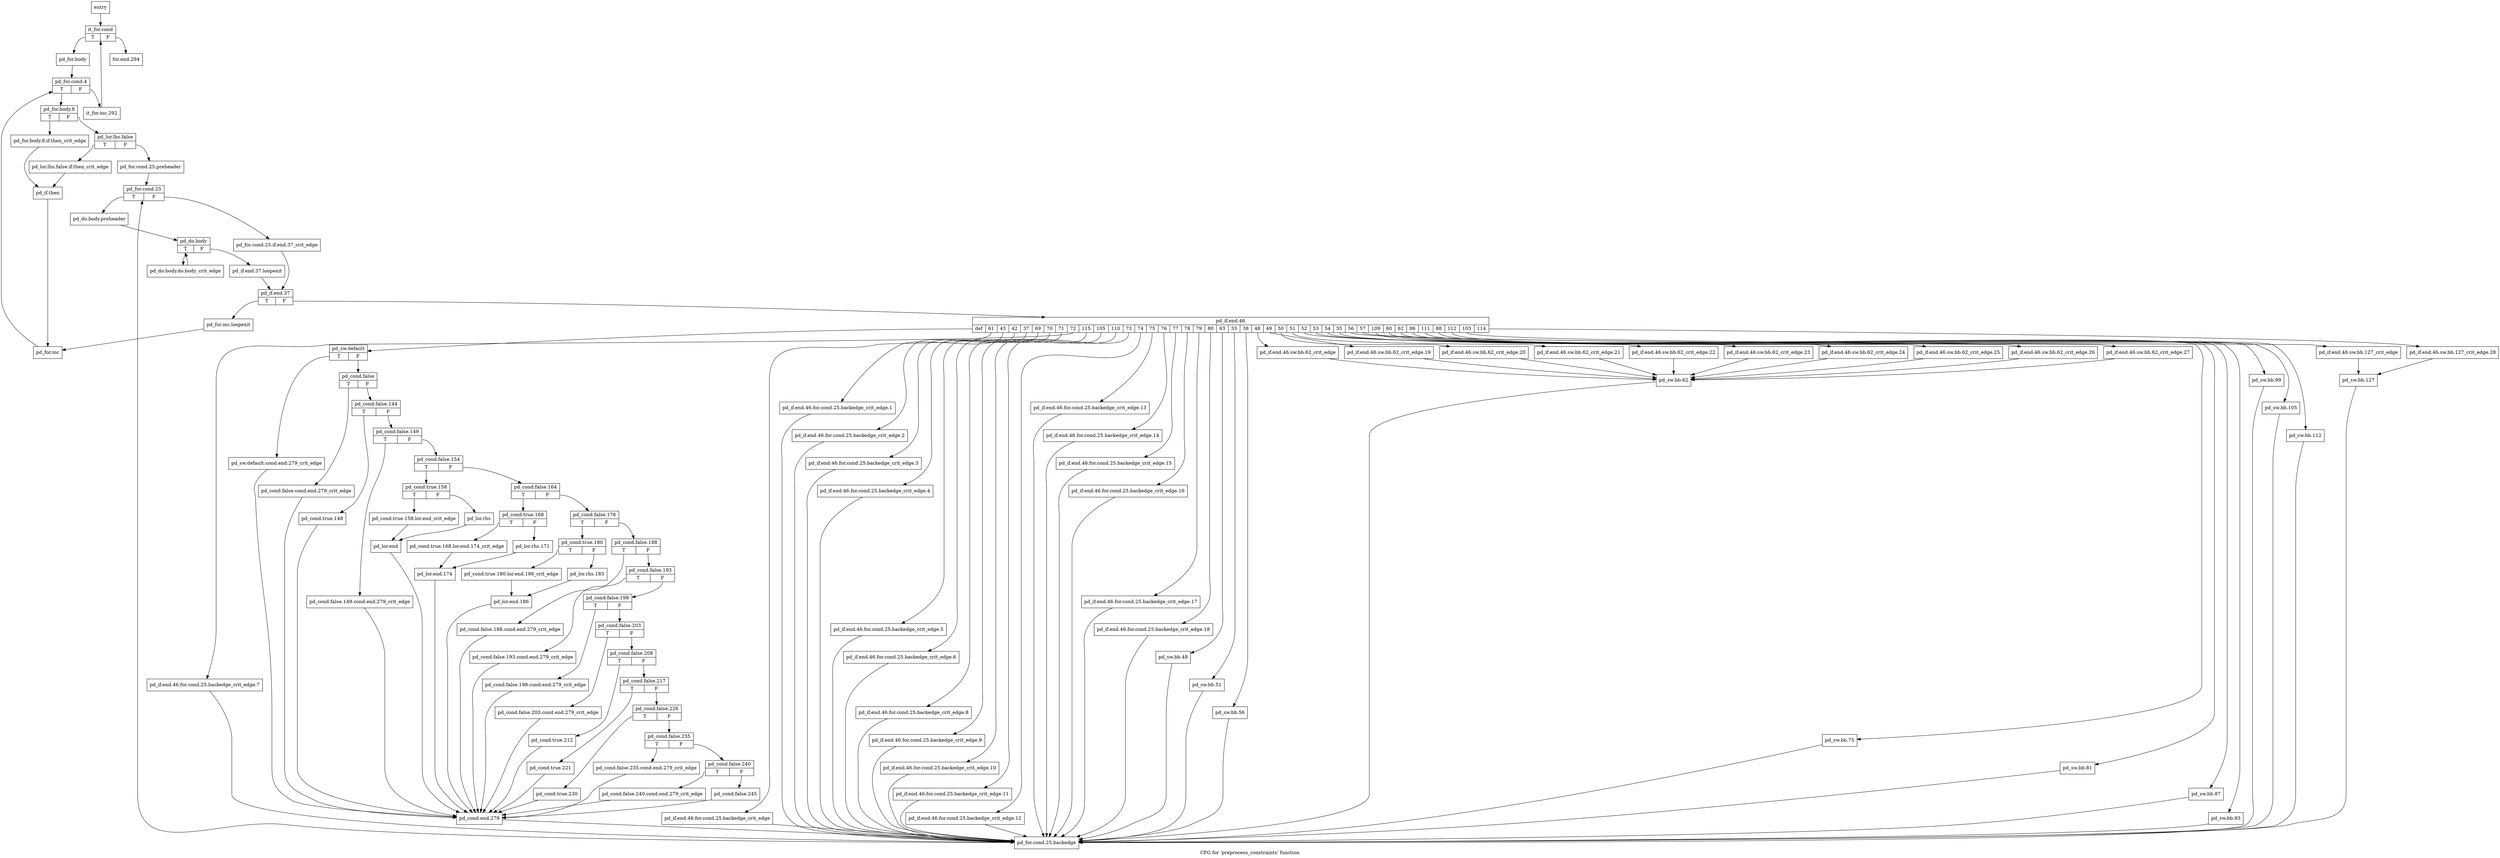 digraph "CFG for 'preprocess_constraints' function" {
	label="CFG for 'preprocess_constraints' function";

	Node0x853e9b0 [shape=record,label="{entry}"];
	Node0x853e9b0 -> Node0x853ea00;
	Node0x853ea00 [shape=record,label="{it_for.cond|{<s0>T|<s1>F}}"];
	Node0x853ea00:s0 -> Node0x853ea50;
	Node0x853ea00:s1 -> Node0x8540b70;
	Node0x853ea50 [shape=record,label="{pd_for.body}"];
	Node0x853ea50 -> Node0x853eaa0;
	Node0x853eaa0 [shape=record,label="{pd_for.cond.4|{<s0>T|<s1>F}}"];
	Node0x853eaa0:s0 -> Node0x853eaf0;
	Node0x853eaa0:s1 -> Node0x8540b20;
	Node0x853eaf0 [shape=record,label="{pd_for.body.8|{<s0>T|<s1>F}}"];
	Node0x853eaf0:s0 -> Node0x853eb40;
	Node0x853eaf0:s1 -> Node0x853eb90;
	Node0x853eb40 [shape=record,label="{pd_for.body.8.if.then_crit_edge}"];
	Node0x853eb40 -> Node0x853ec80;
	Node0x853eb90 [shape=record,label="{pd_lor.lhs.false|{<s0>T|<s1>F}}"];
	Node0x853eb90:s0 -> Node0x853ebe0;
	Node0x853eb90:s1 -> Node0x853ec30;
	Node0x853ebe0 [shape=record,label="{pd_lor.lhs.false.if.then_crit_edge}"];
	Node0x853ebe0 -> Node0x853ec80;
	Node0x853ec30 [shape=record,label="{pd_for.cond.25.preheader}"];
	Node0x853ec30 -> Node0x853ecd0;
	Node0x853ec80 [shape=record,label="{pd_if.then}"];
	Node0x853ec80 -> Node0x8540ad0;
	Node0x853ecd0 [shape=record,label="{pd_for.cond.25|{<s0>T|<s1>F}}"];
	Node0x853ecd0:s0 -> Node0x853ed70;
	Node0x853ecd0:s1 -> Node0x853ed20;
	Node0x853ed20 [shape=record,label="{pd_for.cond.25.if.end.37_crit_edge}"];
	Node0x853ed20 -> Node0x853eeb0;
	Node0x853ed70 [shape=record,label="{pd_do.body.preheader}"];
	Node0x853ed70 -> Node0x853edc0;
	Node0x853edc0 [shape=record,label="{pd_do.body|{<s0>T|<s1>F}}"];
	Node0x853edc0:s0 -> Node0x853ee10;
	Node0x853edc0:s1 -> Node0x853ee60;
	Node0x853ee10 [shape=record,label="{pd_do.body.do.body_crit_edge}"];
	Node0x853ee10 -> Node0x853edc0;
	Node0x853ee60 [shape=record,label="{pd_if.end.37.loopexit}"];
	Node0x853ee60 -> Node0x853eeb0;
	Node0x853eeb0 [shape=record,label="{pd_if.end.37|{<s0>T|<s1>F}}"];
	Node0x853eeb0:s0 -> Node0x8540a80;
	Node0x853eeb0:s1 -> Node0x853ef00;
	Node0x853ef00 [shape=record,label="{pd_if.end.46|{<s0>def|<s1>61|<s2>43|<s3>42|<s4>37|<s5>69|<s6>70|<s7>71|<s8>72|<s9>115|<s10>105|<s11>110|<s12>73|<s13>74|<s14>75|<s15>76|<s16>77|<s17>78|<s18>79|<s19>80|<s20>63|<s21>33|<s22>38|<s23>48|<s24>49|<s25>50|<s26>51|<s27>52|<s28>53|<s29>54|<s30>55|<s31>56|<s32>57|<s33>109|<s34>60|<s35>62|<s36>86|<s37>111|<s38>88|<s39>112|<s40>103|<s41>114}}"];
	Node0x853ef00:s0 -> Node0x853fd10;
	Node0x853ef00:s1 -> Node0x853f8b0;
	Node0x853ef00:s2 -> Node0x853f860;
	Node0x853ef00:s3 -> Node0x853f810;
	Node0x853ef00:s4 -> Node0x853f7c0;
	Node0x853ef00:s5 -> Node0x853f770;
	Node0x853ef00:s6 -> Node0x853f720;
	Node0x853ef00:s7 -> Node0x853f6d0;
	Node0x853ef00:s8 -> Node0x853f680;
	Node0x853ef00:s9 -> Node0x853f630;
	Node0x853ef00:s10 -> Node0x853f5e0;
	Node0x853ef00:s11 -> Node0x853f590;
	Node0x853ef00:s12 -> Node0x853f540;
	Node0x853ef00:s13 -> Node0x853f4f0;
	Node0x853ef00:s14 -> Node0x853f4a0;
	Node0x853ef00:s15 -> Node0x853f450;
	Node0x853ef00:s16 -> Node0x853f400;
	Node0x853ef00:s17 -> Node0x853f3b0;
	Node0x853ef00:s18 -> Node0x853f360;
	Node0x853ef00:s19 -> Node0x853f310;
	Node0x853ef00:s20 -> Node0x853f950;
	Node0x853ef00:s21 -> Node0x853f9a0;
	Node0x853ef00:s22 -> Node0x853f9f0;
	Node0x853ef00:s23 -> Node0x853f2c0;
	Node0x853ef00:s24 -> Node0x853f270;
	Node0x853ef00:s25 -> Node0x853f220;
	Node0x853ef00:s26 -> Node0x853f1d0;
	Node0x853ef00:s27 -> Node0x853f180;
	Node0x853ef00:s28 -> Node0x853f130;
	Node0x853ef00:s29 -> Node0x853f0e0;
	Node0x853ef00:s30 -> Node0x853f090;
	Node0x853ef00:s31 -> Node0x853f040;
	Node0x853ef00:s32 -> Node0x853eff0;
	Node0x853ef00:s33 -> Node0x853fa90;
	Node0x853ef00:s34 -> Node0x853fae0;
	Node0x853ef00:s35 -> Node0x853fb30;
	Node0x853ef00:s36 -> Node0x853fb80;
	Node0x853ef00:s37 -> Node0x853fbd0;
	Node0x853ef00:s38 -> Node0x853fc20;
	Node0x853ef00:s39 -> Node0x853fc70;
	Node0x853ef00:s40 -> Node0x853efa0;
	Node0x853ef00:s41 -> Node0x853ef50;
	Node0x853ef50 [shape=record,label="{pd_if.end.46.sw.bb.127_crit_edge.28}"];
	Node0x853ef50 -> Node0x853fcc0;
	Node0x853efa0 [shape=record,label="{pd_if.end.46.sw.bb.127_crit_edge}"];
	Node0x853efa0 -> Node0x853fcc0;
	Node0x853eff0 [shape=record,label="{pd_if.end.46.sw.bb.62_crit_edge.27}"];
	Node0x853eff0 -> Node0x853fa40;
	Node0x853f040 [shape=record,label="{pd_if.end.46.sw.bb.62_crit_edge.26}"];
	Node0x853f040 -> Node0x853fa40;
	Node0x853f090 [shape=record,label="{pd_if.end.46.sw.bb.62_crit_edge.25}"];
	Node0x853f090 -> Node0x853fa40;
	Node0x853f0e0 [shape=record,label="{pd_if.end.46.sw.bb.62_crit_edge.24}"];
	Node0x853f0e0 -> Node0x853fa40;
	Node0x853f130 [shape=record,label="{pd_if.end.46.sw.bb.62_crit_edge.23}"];
	Node0x853f130 -> Node0x853fa40;
	Node0x853f180 [shape=record,label="{pd_if.end.46.sw.bb.62_crit_edge.22}"];
	Node0x853f180 -> Node0x853fa40;
	Node0x853f1d0 [shape=record,label="{pd_if.end.46.sw.bb.62_crit_edge.21}"];
	Node0x853f1d0 -> Node0x853fa40;
	Node0x853f220 [shape=record,label="{pd_if.end.46.sw.bb.62_crit_edge.20}"];
	Node0x853f220 -> Node0x853fa40;
	Node0x853f270 [shape=record,label="{pd_if.end.46.sw.bb.62_crit_edge.19}"];
	Node0x853f270 -> Node0x853fa40;
	Node0x853f2c0 [shape=record,label="{pd_if.end.46.sw.bb.62_crit_edge}"];
	Node0x853f2c0 -> Node0x853fa40;
	Node0x853f310 [shape=record,label="{pd_if.end.46.for.cond.25.backedge_crit_edge.18}"];
	Node0x853f310 -> Node0x853f900;
	Node0x853f360 [shape=record,label="{pd_if.end.46.for.cond.25.backedge_crit_edge.17}"];
	Node0x853f360 -> Node0x853f900;
	Node0x853f3b0 [shape=record,label="{pd_if.end.46.for.cond.25.backedge_crit_edge.16}"];
	Node0x853f3b0 -> Node0x853f900;
	Node0x853f400 [shape=record,label="{pd_if.end.46.for.cond.25.backedge_crit_edge.15}"];
	Node0x853f400 -> Node0x853f900;
	Node0x853f450 [shape=record,label="{pd_if.end.46.for.cond.25.backedge_crit_edge.14}"];
	Node0x853f450 -> Node0x853f900;
	Node0x853f4a0 [shape=record,label="{pd_if.end.46.for.cond.25.backedge_crit_edge.13}"];
	Node0x853f4a0 -> Node0x853f900;
	Node0x853f4f0 [shape=record,label="{pd_if.end.46.for.cond.25.backedge_crit_edge.12}"];
	Node0x853f4f0 -> Node0x853f900;
	Node0x853f540 [shape=record,label="{pd_if.end.46.for.cond.25.backedge_crit_edge.11}"];
	Node0x853f540 -> Node0x853f900;
	Node0x853f590 [shape=record,label="{pd_if.end.46.for.cond.25.backedge_crit_edge.10}"];
	Node0x853f590 -> Node0x853f900;
	Node0x853f5e0 [shape=record,label="{pd_if.end.46.for.cond.25.backedge_crit_edge.9}"];
	Node0x853f5e0 -> Node0x853f900;
	Node0x853f630 [shape=record,label="{pd_if.end.46.for.cond.25.backedge_crit_edge.8}"];
	Node0x853f630 -> Node0x853f900;
	Node0x853f680 [shape=record,label="{pd_if.end.46.for.cond.25.backedge_crit_edge.7}"];
	Node0x853f680 -> Node0x853f900;
	Node0x853f6d0 [shape=record,label="{pd_if.end.46.for.cond.25.backedge_crit_edge.6}"];
	Node0x853f6d0 -> Node0x853f900;
	Node0x853f720 [shape=record,label="{pd_if.end.46.for.cond.25.backedge_crit_edge.5}"];
	Node0x853f720 -> Node0x853f900;
	Node0x853f770 [shape=record,label="{pd_if.end.46.for.cond.25.backedge_crit_edge.4}"];
	Node0x853f770 -> Node0x853f900;
	Node0x853f7c0 [shape=record,label="{pd_if.end.46.for.cond.25.backedge_crit_edge.3}"];
	Node0x853f7c0 -> Node0x853f900;
	Node0x853f810 [shape=record,label="{pd_if.end.46.for.cond.25.backedge_crit_edge.2}"];
	Node0x853f810 -> Node0x853f900;
	Node0x853f860 [shape=record,label="{pd_if.end.46.for.cond.25.backedge_crit_edge.1}"];
	Node0x853f860 -> Node0x853f900;
	Node0x853f8b0 [shape=record,label="{pd_if.end.46.for.cond.25.backedge_crit_edge}"];
	Node0x853f8b0 -> Node0x853f900;
	Node0x853f900 [shape=record,label="{pd_for.cond.25.backedge}"];
	Node0x853f900 -> Node0x853ecd0;
	Node0x853f950 [shape=record,label="{pd_sw.bb.48}"];
	Node0x853f950 -> Node0x853f900;
	Node0x853f9a0 [shape=record,label="{pd_sw.bb.51}"];
	Node0x853f9a0 -> Node0x853f900;
	Node0x853f9f0 [shape=record,label="{pd_sw.bb.56}"];
	Node0x853f9f0 -> Node0x853f900;
	Node0x853fa40 [shape=record,label="{pd_sw.bb.62}"];
	Node0x853fa40 -> Node0x853f900;
	Node0x853fa90 [shape=record,label="{pd_sw.bb.75}"];
	Node0x853fa90 -> Node0x853f900;
	Node0x853fae0 [shape=record,label="{pd_sw.bb.81}"];
	Node0x853fae0 -> Node0x853f900;
	Node0x853fb30 [shape=record,label="{pd_sw.bb.87}"];
	Node0x853fb30 -> Node0x853f900;
	Node0x853fb80 [shape=record,label="{pd_sw.bb.93}"];
	Node0x853fb80 -> Node0x853f900;
	Node0x853fbd0 [shape=record,label="{pd_sw.bb.99}"];
	Node0x853fbd0 -> Node0x853f900;
	Node0x853fc20 [shape=record,label="{pd_sw.bb.105}"];
	Node0x853fc20 -> Node0x853f900;
	Node0x853fc70 [shape=record,label="{pd_sw.bb.112}"];
	Node0x853fc70 -> Node0x853f900;
	Node0x853fcc0 [shape=record,label="{pd_sw.bb.127}"];
	Node0x853fcc0 -> Node0x853f900;
	Node0x853fd10 [shape=record,label="{pd_sw.default|{<s0>T|<s1>F}}"];
	Node0x853fd10:s0 -> Node0x853fd60;
	Node0x853fd10:s1 -> Node0x853fdb0;
	Node0x853fd60 [shape=record,label="{pd_sw.default.cond.end.279_crit_edge}"];
	Node0x853fd60 -> Node0x8540a30;
	Node0x853fdb0 [shape=record,label="{pd_cond.false|{<s0>T|<s1>F}}"];
	Node0x853fdb0:s0 -> Node0x853fe00;
	Node0x853fdb0:s1 -> Node0x853fe50;
	Node0x853fe00 [shape=record,label="{pd_cond.false.cond.end.279_crit_edge}"];
	Node0x853fe00 -> Node0x8540a30;
	Node0x853fe50 [shape=record,label="{pd_cond.false.144|{<s0>T|<s1>F}}"];
	Node0x853fe50:s0 -> Node0x853fea0;
	Node0x853fe50:s1 -> Node0x853fef0;
	Node0x853fea0 [shape=record,label="{pd_cond.true.148}"];
	Node0x853fea0 -> Node0x8540a30;
	Node0x853fef0 [shape=record,label="{pd_cond.false.149|{<s0>T|<s1>F}}"];
	Node0x853fef0:s0 -> Node0x853ff40;
	Node0x853fef0:s1 -> Node0x853ff90;
	Node0x853ff40 [shape=record,label="{pd_cond.false.149.cond.end.279_crit_edge}"];
	Node0x853ff40 -> Node0x8540a30;
	Node0x853ff90 [shape=record,label="{pd_cond.false.154|{<s0>T|<s1>F}}"];
	Node0x853ff90:s0 -> Node0x853ffe0;
	Node0x853ff90:s1 -> Node0x8540120;
	Node0x853ffe0 [shape=record,label="{pd_cond.true.158|{<s0>T|<s1>F}}"];
	Node0x853ffe0:s0 -> Node0x8540030;
	Node0x853ffe0:s1 -> Node0x8540080;
	Node0x8540030 [shape=record,label="{pd_cond.true.158.lor.end_crit_edge}"];
	Node0x8540030 -> Node0x85400d0;
	Node0x8540080 [shape=record,label="{pd_lor.rhs}"];
	Node0x8540080 -> Node0x85400d0;
	Node0x85400d0 [shape=record,label="{pd_lor.end}"];
	Node0x85400d0 -> Node0x8540a30;
	Node0x8540120 [shape=record,label="{pd_cond.false.164|{<s0>T|<s1>F}}"];
	Node0x8540120:s0 -> Node0x8540170;
	Node0x8540120:s1 -> Node0x85402b0;
	Node0x8540170 [shape=record,label="{pd_cond.true.168|{<s0>T|<s1>F}}"];
	Node0x8540170:s0 -> Node0x85401c0;
	Node0x8540170:s1 -> Node0x8540210;
	Node0x85401c0 [shape=record,label="{pd_cond.true.168.lor.end.174_crit_edge}"];
	Node0x85401c0 -> Node0x8540260;
	Node0x8540210 [shape=record,label="{pd_lor.rhs.171}"];
	Node0x8540210 -> Node0x8540260;
	Node0x8540260 [shape=record,label="{pd_lor.end.174}"];
	Node0x8540260 -> Node0x8540a30;
	Node0x85402b0 [shape=record,label="{pd_cond.false.176|{<s0>T|<s1>F}}"];
	Node0x85402b0:s0 -> Node0x8540300;
	Node0x85402b0:s1 -> Node0x8540440;
	Node0x8540300 [shape=record,label="{pd_cond.true.180|{<s0>T|<s1>F}}"];
	Node0x8540300:s0 -> Node0x8540350;
	Node0x8540300:s1 -> Node0x85403a0;
	Node0x8540350 [shape=record,label="{pd_cond.true.180.lor.end.186_crit_edge}"];
	Node0x8540350 -> Node0x85403f0;
	Node0x85403a0 [shape=record,label="{pd_lor.rhs.183}"];
	Node0x85403a0 -> Node0x85403f0;
	Node0x85403f0 [shape=record,label="{pd_lor.end.186}"];
	Node0x85403f0 -> Node0x8540a30;
	Node0x8540440 [shape=record,label="{pd_cond.false.188|{<s0>T|<s1>F}}"];
	Node0x8540440:s0 -> Node0x8540490;
	Node0x8540440:s1 -> Node0x85404e0;
	Node0x8540490 [shape=record,label="{pd_cond.false.188.cond.end.279_crit_edge}"];
	Node0x8540490 -> Node0x8540a30;
	Node0x85404e0 [shape=record,label="{pd_cond.false.193|{<s0>T|<s1>F}}"];
	Node0x85404e0:s0 -> Node0x8540530;
	Node0x85404e0:s1 -> Node0x8540580;
	Node0x8540530 [shape=record,label="{pd_cond.false.193.cond.end.279_crit_edge}"];
	Node0x8540530 -> Node0x8540a30;
	Node0x8540580 [shape=record,label="{pd_cond.false.198|{<s0>T|<s1>F}}"];
	Node0x8540580:s0 -> Node0x85405d0;
	Node0x8540580:s1 -> Node0x8540620;
	Node0x85405d0 [shape=record,label="{pd_cond.false.198.cond.end.279_crit_edge}"];
	Node0x85405d0 -> Node0x8540a30;
	Node0x8540620 [shape=record,label="{pd_cond.false.203|{<s0>T|<s1>F}}"];
	Node0x8540620:s0 -> Node0x8540670;
	Node0x8540620:s1 -> Node0x85406c0;
	Node0x8540670 [shape=record,label="{pd_cond.false.203.cond.end.279_crit_edge}"];
	Node0x8540670 -> Node0x8540a30;
	Node0x85406c0 [shape=record,label="{pd_cond.false.208|{<s0>T|<s1>F}}"];
	Node0x85406c0:s0 -> Node0x8540710;
	Node0x85406c0:s1 -> Node0x8540760;
	Node0x8540710 [shape=record,label="{pd_cond.true.212}"];
	Node0x8540710 -> Node0x8540a30;
	Node0x8540760 [shape=record,label="{pd_cond.false.217|{<s0>T|<s1>F}}"];
	Node0x8540760:s0 -> Node0x85407b0;
	Node0x8540760:s1 -> Node0x8540800;
	Node0x85407b0 [shape=record,label="{pd_cond.true.221}"];
	Node0x85407b0 -> Node0x8540a30;
	Node0x8540800 [shape=record,label="{pd_cond.false.226|{<s0>T|<s1>F}}"];
	Node0x8540800:s0 -> Node0x8540850;
	Node0x8540800:s1 -> Node0x85408a0;
	Node0x8540850 [shape=record,label="{pd_cond.true.230}"];
	Node0x8540850 -> Node0x8540a30;
	Node0x85408a0 [shape=record,label="{pd_cond.false.235|{<s0>T|<s1>F}}"];
	Node0x85408a0:s0 -> Node0x85408f0;
	Node0x85408a0:s1 -> Node0x8540940;
	Node0x85408f0 [shape=record,label="{pd_cond.false.235.cond.end.279_crit_edge}"];
	Node0x85408f0 -> Node0x8540a30;
	Node0x8540940 [shape=record,label="{pd_cond.false.240|{<s0>T|<s1>F}}"];
	Node0x8540940:s0 -> Node0x8540990;
	Node0x8540940:s1 -> Node0x85409e0;
	Node0x8540990 [shape=record,label="{pd_cond.false.240.cond.end.279_crit_edge}"];
	Node0x8540990 -> Node0x8540a30;
	Node0x85409e0 [shape=record,label="{pd_cond.false.245}"];
	Node0x85409e0 -> Node0x8540a30;
	Node0x8540a30 [shape=record,label="{pd_cond.end.279}"];
	Node0x8540a30 -> Node0x853f900;
	Node0x8540a80 [shape=record,label="{pd_for.inc.loopexit}"];
	Node0x8540a80 -> Node0x8540ad0;
	Node0x8540ad0 [shape=record,label="{pd_for.inc}"];
	Node0x8540ad0 -> Node0x853eaa0;
	Node0x8540b20 [shape=record,label="{it_for.inc.292}"];
	Node0x8540b20 -> Node0x853ea00;
	Node0x8540b70 [shape=record,label="{for.end.294}"];
}
